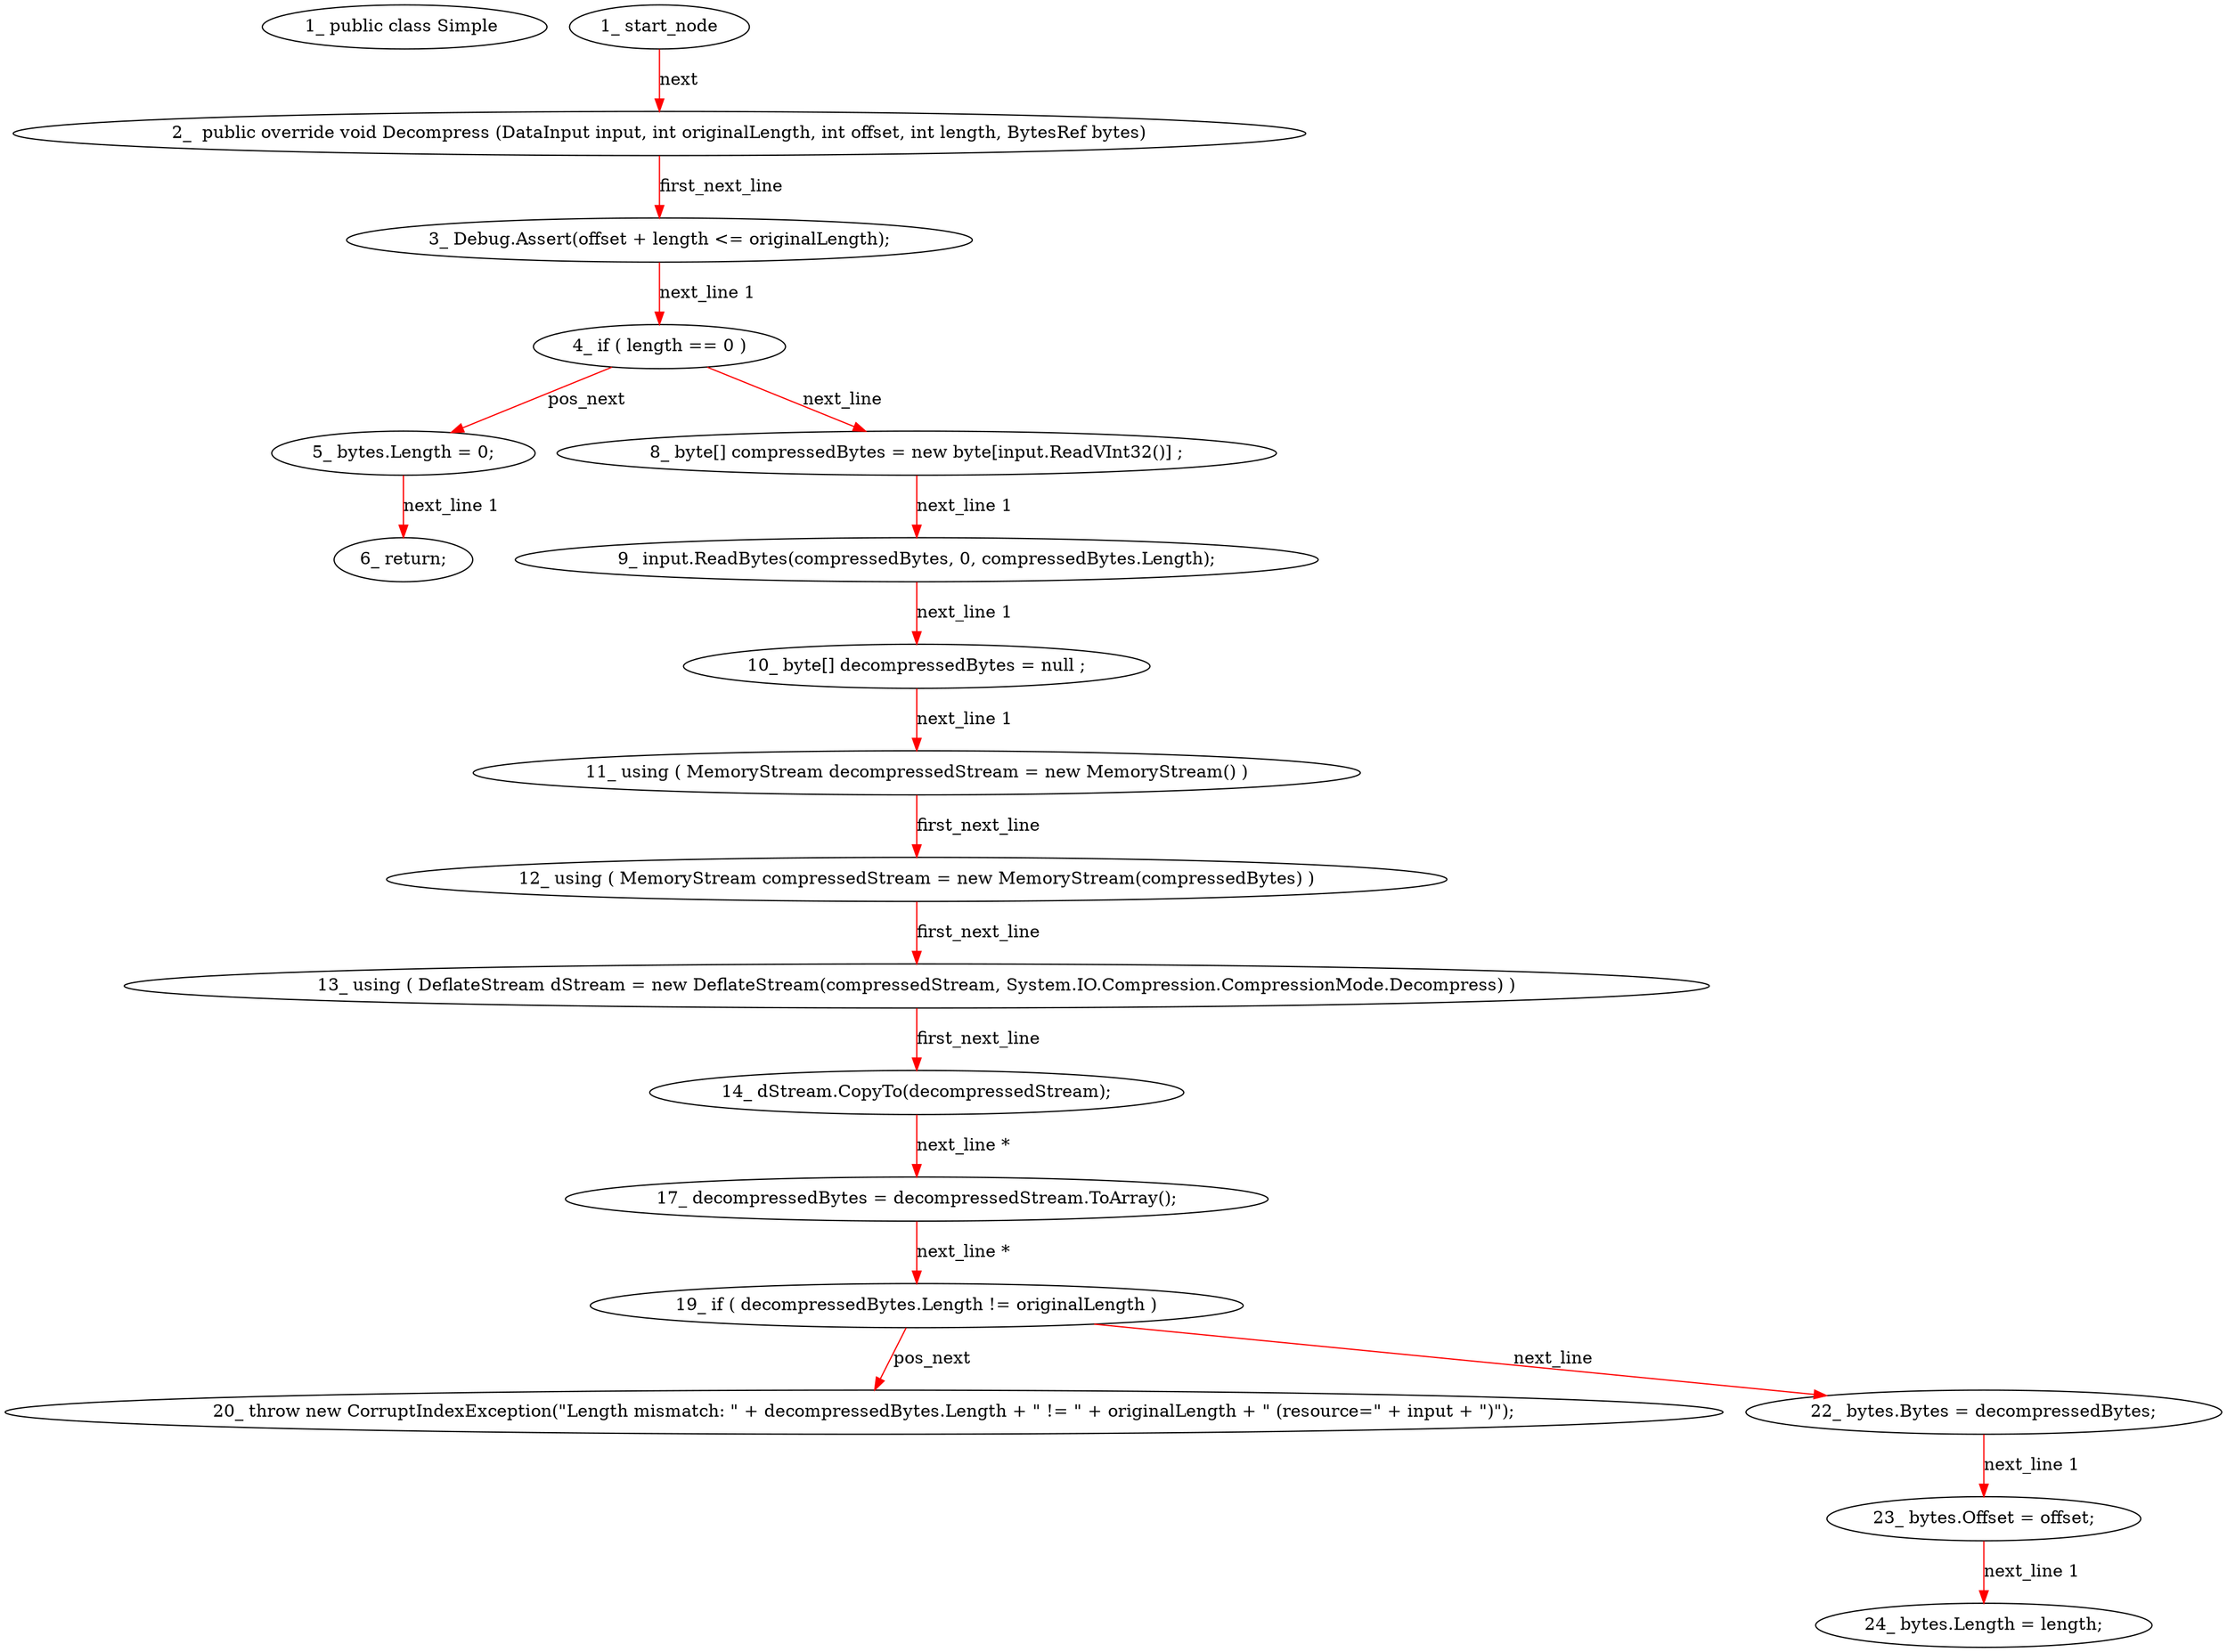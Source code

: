 digraph  {
6 [label="1_\ public\ class\ Simple\ ", type_label=class_declaration];
10 [label="2_\ \ public\ override\ void\ Decompress\ \(DataInput\ input,\ int\ originalLength,\ int\ offset,\ int\ length,\ BytesRef\ bytes\)", type_label=method_declaration];
32 [label="3_\ Debug\.Assert\(offset\ \+\ length\ <=\ originalLength\);", type_label=expression_statement];
44 [label="4_\ if\ \(\ length\ ==\ 0\ \)", type_label=if];
49 [label="5_\ bytes\.Length\ =\ 0;", type_label=expression_statement];
56 [label="6_\ return;", type_label=expression_statement];
57 [label="8_\ byte\[\]\ compressedBytes\ =\ new\ byte\[input\.ReadVInt32\(\)\]\ ;", type_label=local_declaration];
74 [label="9_\ input\.ReadBytes\(compressedBytes,\ 0,\ compressedBytes\.Length\);", type_label=expression_statement];
88 [label="10_\ byte\[\]\ decompressedBytes\ =\ null\ ;", type_label=local_declaration];
97 [label="11_\ using\ \(\ MemoryStream\ decompressedStream\ =\ new\ MemoryStream\(\)\ \)", type_label=using];
107 [label="12_\ using\ \(\ MemoryStream\ compressedStream\ =\ new\ MemoryStream\(compressedBytes\)\ \)", type_label=using];
119 [label="13_\ using\ \(\ DeflateStream\ dStream\ =\ new\ DeflateStream\(compressedStream,\ System\.IO\.Compression\.CompressionMode\.Decompress\)\ \)", type_label=using];
141 [label="14_\ dStream\.CopyTo\(decompressedStream\);", type_label=expression_statement];
149 [label="17_\ decompressedBytes\ =\ decompressedStream\.ToArray\(\);", type_label=expression_statement];
158 [label="19_\ if\ \(\ decompressedBytes\.Length\ !=\ originalLength\ \)", type_label=if];
165 [label="20_\ throw\ new\ CorruptIndexException\(\"Length\ mismatch:\ \"\ \+\ decompressedBytes\.Length\ \+\ \"\ !=\ \"\ \+\ originalLength\ \+\ \"\ \(resource=\"\ \+\ input\ \+\ \"\)\"\);", type_label=expression_statement];
185 [label="22_\ bytes\.Bytes\ =\ decompressedBytes;", type_label=expression_statement];
192 [label="23_\ bytes\.Offset\ =\ offset;", type_label=expression_statement];
199 [label="24_\ bytes\.Length\ =\ length;", type_label=expression_statement];
1 [label="1_\ start_node", type_label=start];
10 -> 32  [color=red, controlflow_type=first_next_line, edge_type=CFG_edge, key=0, label=first_next_line];
32 -> 44  [color=red, controlflow_type="next_line 1", edge_type=CFG_edge, key=0, label="next_line 1"];
44 -> 49  [color=red, controlflow_type=pos_next, edge_type=CFG_edge, key=0, label=pos_next];
44 -> 57  [color=red, controlflow_type=next_line, edge_type=CFG_edge, key=0, label=next_line];
49 -> 56  [color=red, controlflow_type="next_line 1", edge_type=CFG_edge, key=0, label="next_line 1"];
57 -> 74  [color=red, controlflow_type="next_line 1", edge_type=CFG_edge, key=0, label="next_line 1"];
74 -> 88  [color=red, controlflow_type="next_line 1", edge_type=CFG_edge, key=0, label="next_line 1"];
88 -> 97  [color=red, controlflow_type="next_line 1", edge_type=CFG_edge, key=0, label="next_line 1"];
97 -> 107  [color=red, controlflow_type=first_next_line, edge_type=CFG_edge, key=0, label=first_next_line];
107 -> 119  [color=red, controlflow_type=first_next_line, edge_type=CFG_edge, key=0, label=first_next_line];
119 -> 141  [color=red, controlflow_type=first_next_line, edge_type=CFG_edge, key=0, label=first_next_line];
141 -> 149  [color=red, controlflow_type="next_line *", edge_type=CFG_edge, key=0, label="next_line *"];
149 -> 158  [color=red, controlflow_type="next_line *", edge_type=CFG_edge, key=0, label="next_line *"];
158 -> 165  [color=red, controlflow_type=pos_next, edge_type=CFG_edge, key=0, label=pos_next];
158 -> 185  [color=red, controlflow_type=next_line, edge_type=CFG_edge, key=0, label=next_line];
185 -> 192  [color=red, controlflow_type="next_line 1", edge_type=CFG_edge, key=0, label="next_line 1"];
192 -> 199  [color=red, controlflow_type="next_line 1", edge_type=CFG_edge, key=0, label="next_line 1"];
1 -> 10  [color=red, controlflow_type=next, edge_type=CFG_edge, key=0, label=next];
}
